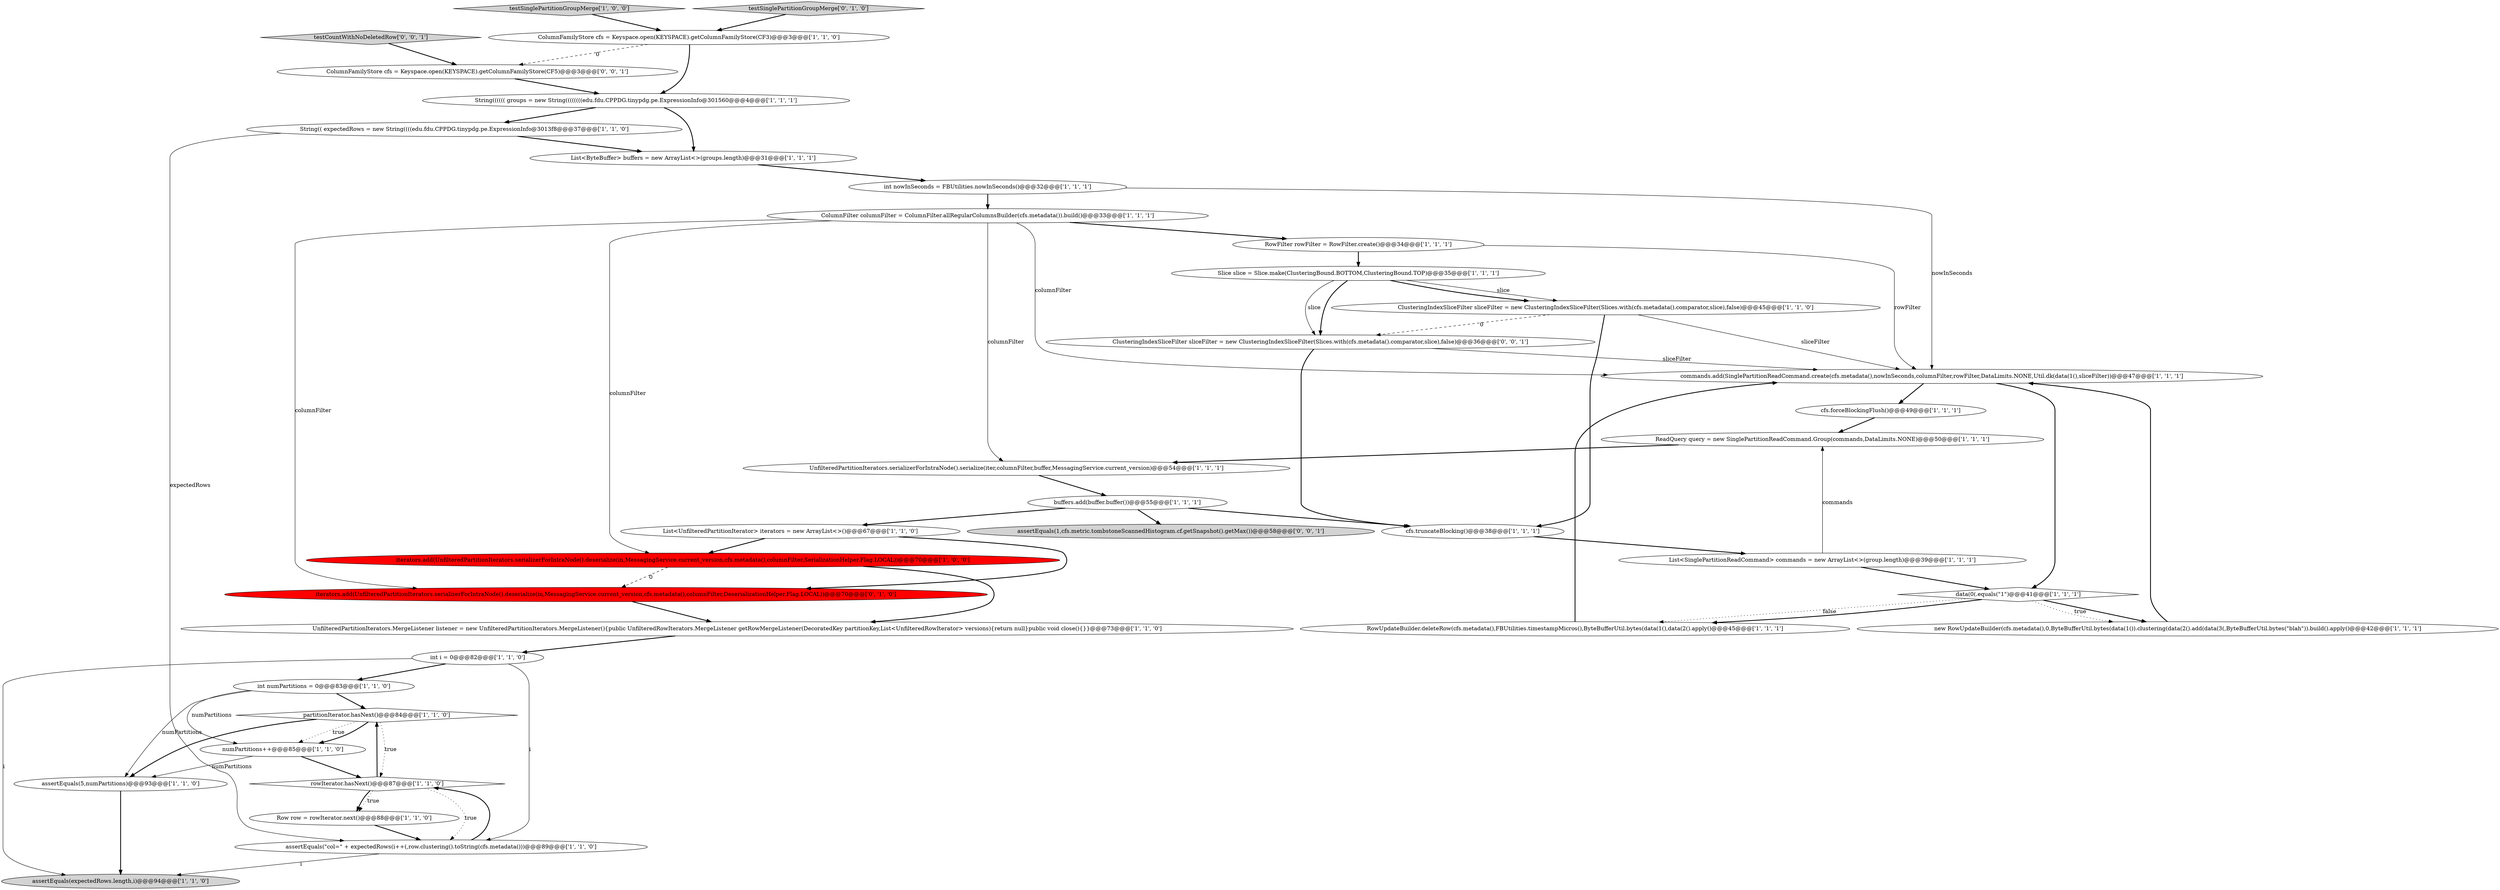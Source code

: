 digraph {
11 [style = filled, label = "List<UnfilteredPartitionIterator> iterators = new ArrayList<>()@@@67@@@['1', '1', '0']", fillcolor = white, shape = ellipse image = "AAA0AAABBB1BBB"];
26 [style = filled, label = "rowIterator.hasNext()@@@87@@@['1', '1', '0']", fillcolor = white, shape = diamond image = "AAA0AAABBB1BBB"];
2 [style = filled, label = "testSinglePartitionGroupMerge['1', '0', '0']", fillcolor = lightgray, shape = diamond image = "AAA0AAABBB1BBB"];
16 [style = filled, label = "Slice slice = Slice.make(ClusteringBound.BOTTOM,ClusteringBound.TOP)@@@35@@@['1', '1', '1']", fillcolor = white, shape = ellipse image = "AAA0AAABBB1BBB"];
18 [style = filled, label = "partitionIterator.hasNext()@@@84@@@['1', '1', '0']", fillcolor = white, shape = diamond image = "AAA0AAABBB1BBB"];
25 [style = filled, label = "numPartitions++@@@85@@@['1', '1', '0']", fillcolor = white, shape = ellipse image = "AAA0AAABBB1BBB"];
37 [style = filled, label = "ClusteringIndexSliceFilter sliceFilter = new ClusteringIndexSliceFilter(Slices.with(cfs.metadata().comparator,slice),false)@@@36@@@['0', '0', '1']", fillcolor = white, shape = ellipse image = "AAA0AAABBB3BBB"];
36 [style = filled, label = "testCountWithNoDeletedRow['0', '0', '1']", fillcolor = lightgray, shape = diamond image = "AAA0AAABBB3BBB"];
32 [style = filled, label = "iterators.add(UnfilteredPartitionIterators.serializerForIntraNode().deserialize(in,MessagingService.current_version,cfs.metadata(),columnFilter,DeserializationHelper.Flag.LOCAL))@@@70@@@['0', '1', '0']", fillcolor = red, shape = ellipse image = "AAA1AAABBB2BBB"];
6 [style = filled, label = "iterators.add(UnfilteredPartitionIterators.serializerForIntraNode().deserialize(in,MessagingService.current_version,cfs.metadata(),columnFilter,SerializationHelper.Flag.LOCAL))@@@70@@@['1', '0', '0']", fillcolor = red, shape = ellipse image = "AAA1AAABBB1BBB"];
27 [style = filled, label = "String(((((( groups = new String((((((((edu.fdu.CPPDG.tinypdg.pe.ExpressionInfo@301560@@@4@@@['1', '1', '1']", fillcolor = white, shape = ellipse image = "AAA0AAABBB1BBB"];
22 [style = filled, label = "buffers.add(buffer.buffer())@@@55@@@['1', '1', '1']", fillcolor = white, shape = ellipse image = "AAA0AAABBB1BBB"];
31 [style = filled, label = "ColumnFilter columnFilter = ColumnFilter.allRegularColumnsBuilder(cfs.metadata()).build()@@@33@@@['1', '1', '1']", fillcolor = white, shape = ellipse image = "AAA0AAABBB1BBB"];
10 [style = filled, label = "String(( expectedRows = new String((((edu.fdu.CPPDG.tinypdg.pe.ExpressionInfo@3013f8@@@37@@@['1', '1', '0']", fillcolor = white, shape = ellipse image = "AAA0AAABBB1BBB"];
28 [style = filled, label = "RowFilter rowFilter = RowFilter.create()@@@34@@@['1', '1', '1']", fillcolor = white, shape = ellipse image = "AAA0AAABBB1BBB"];
34 [style = filled, label = "ColumnFamilyStore cfs = Keyspace.open(KEYSPACE).getColumnFamilyStore(CF5)@@@3@@@['0', '0', '1']", fillcolor = white, shape = ellipse image = "AAA0AAABBB3BBB"];
14 [style = filled, label = "int i = 0@@@82@@@['1', '1', '0']", fillcolor = white, shape = ellipse image = "AAA0AAABBB1BBB"];
19 [style = filled, label = "int numPartitions = 0@@@83@@@['1', '1', '0']", fillcolor = white, shape = ellipse image = "AAA0AAABBB1BBB"];
3 [style = filled, label = "Row row = rowIterator.next()@@@88@@@['1', '1', '0']", fillcolor = white, shape = ellipse image = "AAA0AAABBB1BBB"];
15 [style = filled, label = "cfs.forceBlockingFlush()@@@49@@@['1', '1', '1']", fillcolor = white, shape = ellipse image = "AAA0AAABBB1BBB"];
33 [style = filled, label = "testSinglePartitionGroupMerge['0', '1', '0']", fillcolor = lightgray, shape = diamond image = "AAA0AAABBB2BBB"];
9 [style = filled, label = "ReadQuery query = new SinglePartitionReadCommand.Group(commands,DataLimits.NONE)@@@50@@@['1', '1', '1']", fillcolor = white, shape = ellipse image = "AAA0AAABBB1BBB"];
30 [style = filled, label = "List<SinglePartitionReadCommand> commands = new ArrayList<>(group.length)@@@39@@@['1', '1', '1']", fillcolor = white, shape = ellipse image = "AAA0AAABBB1BBB"];
7 [style = filled, label = "assertEquals(expectedRows.length,i)@@@94@@@['1', '1', '0']", fillcolor = lightgray, shape = ellipse image = "AAA0AAABBB1BBB"];
0 [style = filled, label = "int nowInSeconds = FBUtilities.nowInSeconds()@@@32@@@['1', '1', '1']", fillcolor = white, shape = ellipse image = "AAA0AAABBB1BBB"];
23 [style = filled, label = "new RowUpdateBuilder(cfs.metadata(),0,ByteBufferUtil.bytes(data(1()).clustering(data(2().add(data(3(,ByteBufferUtil.bytes(\"blah\")).build().apply()@@@42@@@['1', '1', '1']", fillcolor = white, shape = ellipse image = "AAA0AAABBB1BBB"];
17 [style = filled, label = "data(0(.equals(\"1\")@@@41@@@['1', '1', '1']", fillcolor = white, shape = diamond image = "AAA0AAABBB1BBB"];
1 [style = filled, label = "UnfilteredPartitionIterators.serializerForIntraNode().serialize(iter,columnFilter,buffer,MessagingService.current_version)@@@54@@@['1', '1', '1']", fillcolor = white, shape = ellipse image = "AAA0AAABBB1BBB"];
29 [style = filled, label = "ClusteringIndexSliceFilter sliceFilter = new ClusteringIndexSliceFilter(Slices.with(cfs.metadata().comparator,slice),false)@@@45@@@['1', '1', '0']", fillcolor = white, shape = ellipse image = "AAA0AAABBB1BBB"];
21 [style = filled, label = "RowUpdateBuilder.deleteRow(cfs.metadata(),FBUtilities.timestampMicros(),ByteBufferUtil.bytes(data(1(),data(2().apply()@@@45@@@['1', '1', '1']", fillcolor = white, shape = ellipse image = "AAA0AAABBB1BBB"];
5 [style = filled, label = "List<ByteBuffer> buffers = new ArrayList<>(groups.length)@@@31@@@['1', '1', '1']", fillcolor = white, shape = ellipse image = "AAA0AAABBB1BBB"];
13 [style = filled, label = "UnfilteredPartitionIterators.MergeListener listener = new UnfilteredPartitionIterators.MergeListener(){public UnfilteredRowIterators.MergeListener getRowMergeListener(DecoratedKey partitionKey,List<UnfilteredRowIterator> versions){return null}public void close(){}}@@@73@@@['1', '1', '0']", fillcolor = white, shape = ellipse image = "AAA0AAABBB1BBB"];
20 [style = filled, label = "commands.add(SinglePartitionReadCommand.create(cfs.metadata(),nowInSeconds,columnFilter,rowFilter,DataLimits.NONE,Util.dk(data(1(),sliceFilter))@@@47@@@['1', '1', '1']", fillcolor = white, shape = ellipse image = "AAA0AAABBB1BBB"];
12 [style = filled, label = "cfs.truncateBlocking()@@@38@@@['1', '1', '1']", fillcolor = white, shape = ellipse image = "AAA0AAABBB1BBB"];
35 [style = filled, label = "assertEquals(1,cfs.metric.tombstoneScannedHistogram.cf.getSnapshot().getMax())@@@58@@@['0', '0', '1']", fillcolor = lightgray, shape = ellipse image = "AAA0AAABBB3BBB"];
8 [style = filled, label = "assertEquals(5,numPartitions)@@@93@@@['1', '1', '0']", fillcolor = white, shape = ellipse image = "AAA0AAABBB1BBB"];
24 [style = filled, label = "assertEquals(\"col=\" + expectedRows(i++(,row.clustering().toString(cfs.metadata()))@@@89@@@['1', '1', '0']", fillcolor = white, shape = ellipse image = "AAA0AAABBB1BBB"];
4 [style = filled, label = "ColumnFamilyStore cfs = Keyspace.open(KEYSPACE).getColumnFamilyStore(CF3)@@@3@@@['1', '1', '0']", fillcolor = white, shape = ellipse image = "AAA0AAABBB1BBB"];
23->20 [style = bold, label=""];
19->18 [style = bold, label=""];
20->17 [style = bold, label=""];
16->37 [style = bold, label=""];
30->17 [style = bold, label=""];
16->37 [style = solid, label="slice"];
18->25 [style = dotted, label="true"];
14->7 [style = solid, label="i"];
3->24 [style = bold, label=""];
16->29 [style = solid, label="slice"];
24->7 [style = solid, label="i"];
26->3 [style = bold, label=""];
6->32 [style = dashed, label="0"];
16->29 [style = bold, label=""];
11->6 [style = bold, label=""];
33->4 [style = bold, label=""];
31->20 [style = solid, label="columnFilter"];
14->19 [style = bold, label=""];
12->30 [style = bold, label=""];
11->32 [style = bold, label=""];
19->8 [style = solid, label="numPartitions"];
25->8 [style = solid, label="numPartitions"];
28->16 [style = bold, label=""];
2->4 [style = bold, label=""];
10->24 [style = solid, label="expectedRows"];
17->23 [style = bold, label=""];
26->3 [style = dotted, label="true"];
8->7 [style = bold, label=""];
37->12 [style = bold, label=""];
28->20 [style = solid, label="rowFilter"];
29->20 [style = solid, label="sliceFilter"];
1->22 [style = bold, label=""];
0->20 [style = solid, label="nowInSeconds"];
17->23 [style = dotted, label="true"];
29->37 [style = dashed, label="0"];
24->26 [style = bold, label=""];
29->12 [style = bold, label=""];
21->20 [style = bold, label=""];
10->5 [style = bold, label=""];
37->20 [style = solid, label="sliceFilter"];
14->24 [style = solid, label="i"];
5->0 [style = bold, label=""];
19->25 [style = solid, label="numPartitions"];
17->21 [style = dotted, label="false"];
15->9 [style = bold, label=""];
18->26 [style = dotted, label="true"];
22->12 [style = bold, label=""];
6->13 [style = bold, label=""];
27->10 [style = bold, label=""];
4->27 [style = bold, label=""];
25->26 [style = bold, label=""];
26->24 [style = dotted, label="true"];
4->34 [style = dashed, label="0"];
18->25 [style = bold, label=""];
18->8 [style = bold, label=""];
31->28 [style = bold, label=""];
27->5 [style = bold, label=""];
30->9 [style = solid, label="commands"];
31->6 [style = solid, label="columnFilter"];
9->1 [style = bold, label=""];
32->13 [style = bold, label=""];
22->35 [style = bold, label=""];
34->27 [style = bold, label=""];
20->15 [style = bold, label=""];
31->32 [style = solid, label="columnFilter"];
17->21 [style = bold, label=""];
13->14 [style = bold, label=""];
22->11 [style = bold, label=""];
36->34 [style = bold, label=""];
0->31 [style = bold, label=""];
26->18 [style = bold, label=""];
31->1 [style = solid, label="columnFilter"];
}
